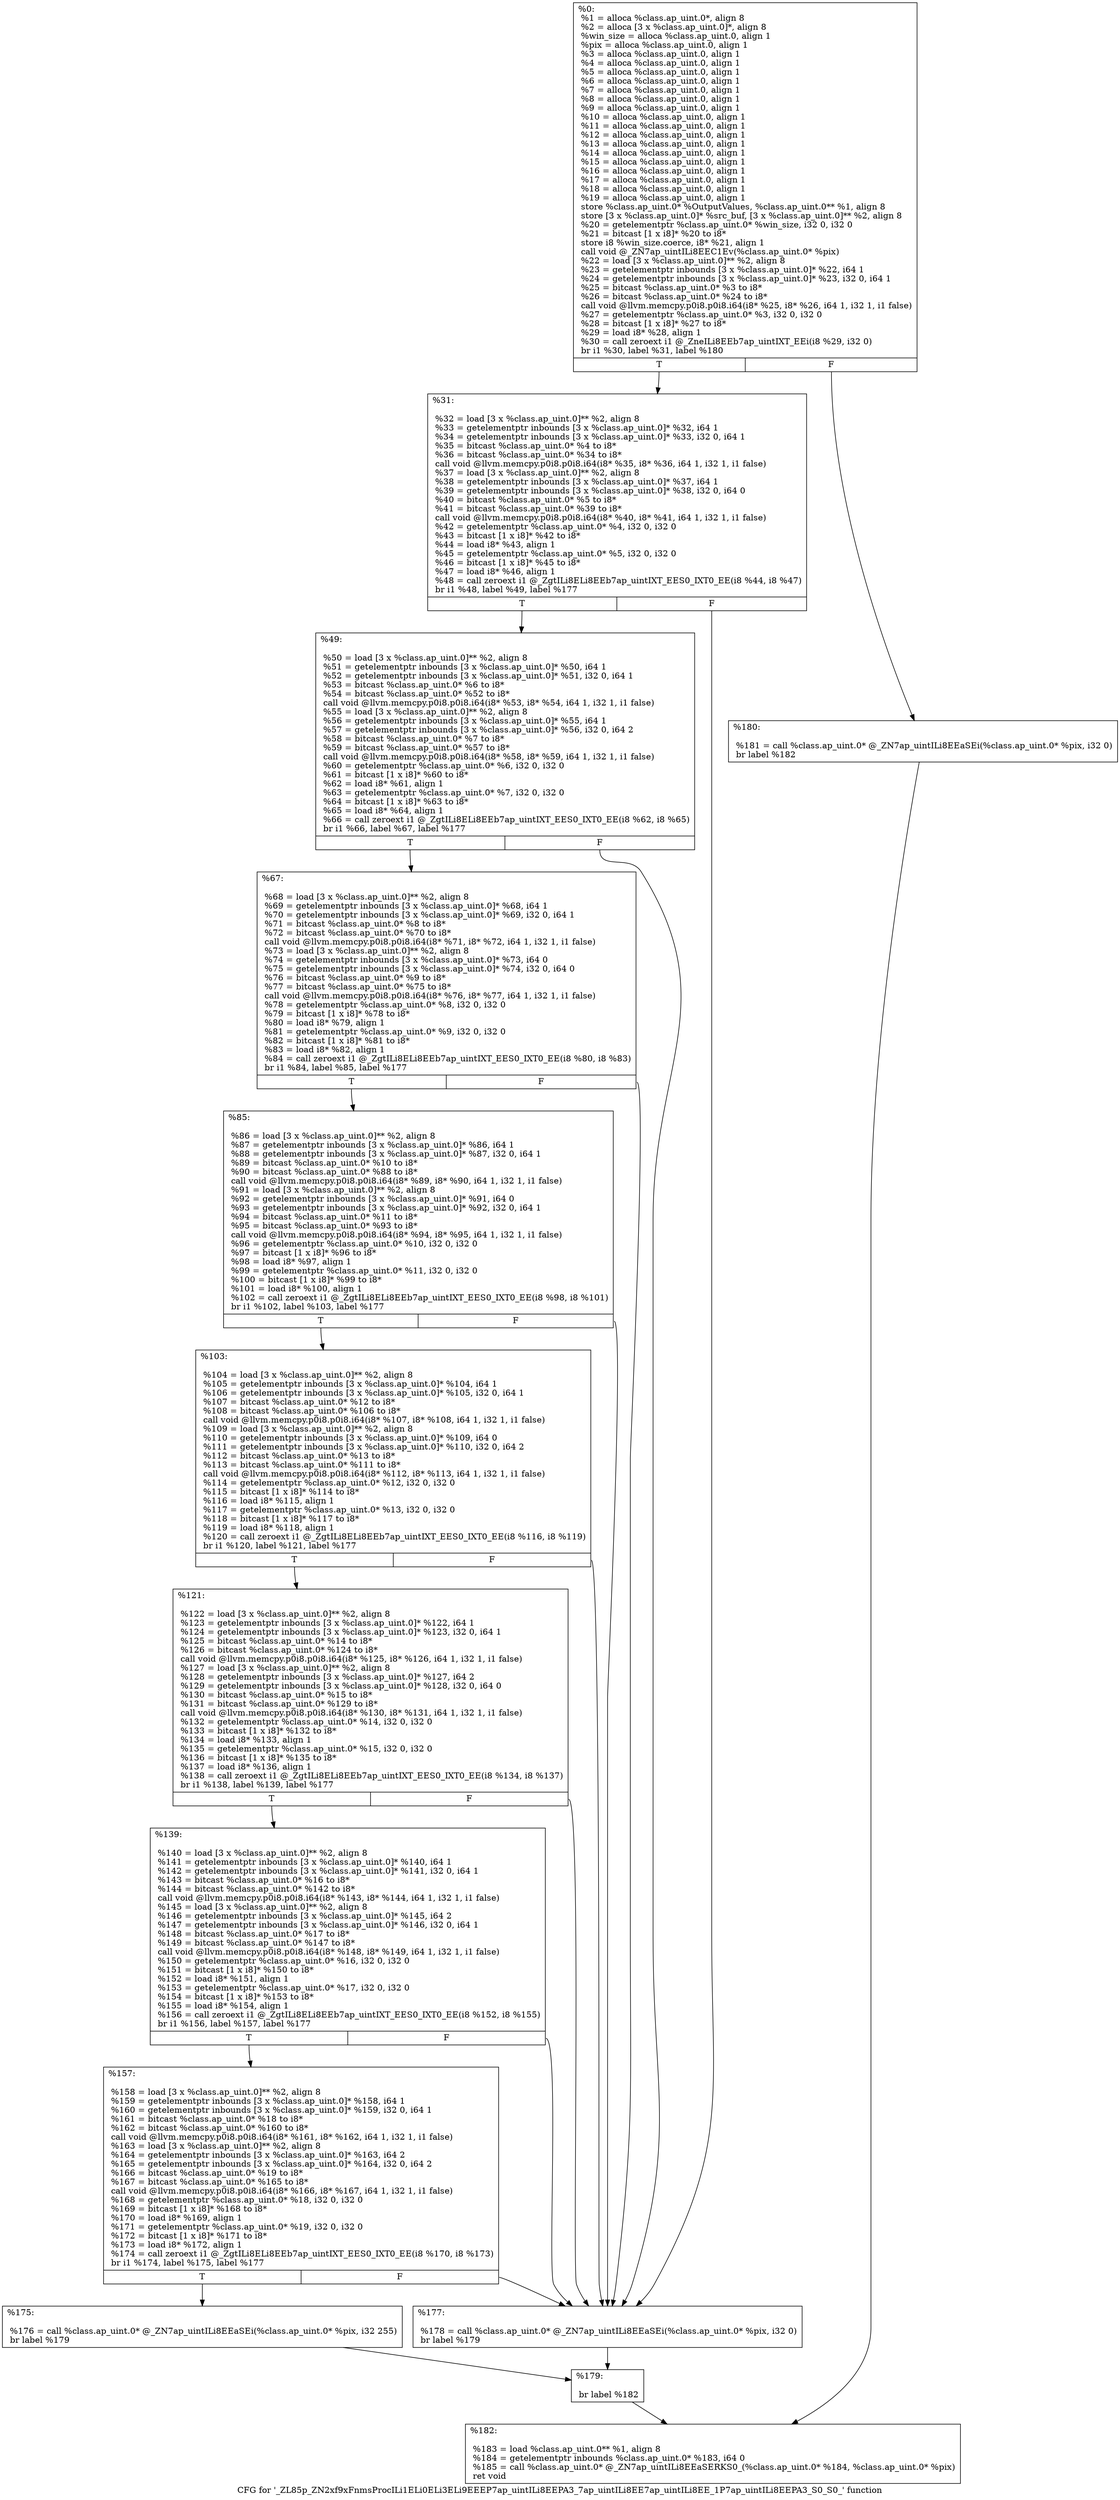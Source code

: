digraph "CFG for '_ZL85p_ZN2xf9xFnmsProcILi1ELi0ELi3ELi9EEEP7ap_uintILi8EEPA3_7ap_uintILi8EE7ap_uintILi8EE_1P7ap_uintILi8EEPA3_S0_S0_' function" {
	label="CFG for '_ZL85p_ZN2xf9xFnmsProcILi1ELi0ELi3ELi9EEEP7ap_uintILi8EEPA3_7ap_uintILi8EE7ap_uintILi8EE_1P7ap_uintILi8EEPA3_S0_S0_' function";

	Node0x2efb030 [shape=record,label="{%0:\l  %1 = alloca %class.ap_uint.0*, align 8\l  %2 = alloca [3 x %class.ap_uint.0]*, align 8\l  %win_size = alloca %class.ap_uint.0, align 1\l  %pix = alloca %class.ap_uint.0, align 1\l  %3 = alloca %class.ap_uint.0, align 1\l  %4 = alloca %class.ap_uint.0, align 1\l  %5 = alloca %class.ap_uint.0, align 1\l  %6 = alloca %class.ap_uint.0, align 1\l  %7 = alloca %class.ap_uint.0, align 1\l  %8 = alloca %class.ap_uint.0, align 1\l  %9 = alloca %class.ap_uint.0, align 1\l  %10 = alloca %class.ap_uint.0, align 1\l  %11 = alloca %class.ap_uint.0, align 1\l  %12 = alloca %class.ap_uint.0, align 1\l  %13 = alloca %class.ap_uint.0, align 1\l  %14 = alloca %class.ap_uint.0, align 1\l  %15 = alloca %class.ap_uint.0, align 1\l  %16 = alloca %class.ap_uint.0, align 1\l  %17 = alloca %class.ap_uint.0, align 1\l  %18 = alloca %class.ap_uint.0, align 1\l  %19 = alloca %class.ap_uint.0, align 1\l  store %class.ap_uint.0* %OutputValues, %class.ap_uint.0** %1, align 8\l  store [3 x %class.ap_uint.0]* %src_buf, [3 x %class.ap_uint.0]** %2, align 8\l  %20 = getelementptr %class.ap_uint.0* %win_size, i32 0, i32 0\l  %21 = bitcast [1 x i8]* %20 to i8*\l  store i8 %win_size.coerce, i8* %21, align 1\l  call void @_ZN7ap_uintILi8EEC1Ev(%class.ap_uint.0* %pix)\l  %22 = load [3 x %class.ap_uint.0]** %2, align 8\l  %23 = getelementptr inbounds [3 x %class.ap_uint.0]* %22, i64 1\l  %24 = getelementptr inbounds [3 x %class.ap_uint.0]* %23, i32 0, i64 1\l  %25 = bitcast %class.ap_uint.0* %3 to i8*\l  %26 = bitcast %class.ap_uint.0* %24 to i8*\l  call void @llvm.memcpy.p0i8.p0i8.i64(i8* %25, i8* %26, i64 1, i32 1, i1 false)\l  %27 = getelementptr %class.ap_uint.0* %3, i32 0, i32 0\l  %28 = bitcast [1 x i8]* %27 to i8*\l  %29 = load i8* %28, align 1\l  %30 = call zeroext i1 @_ZneILi8EEb7ap_uintIXT_EEi(i8 %29, i32 0)\l  br i1 %30, label %31, label %180\l|{<s0>T|<s1>F}}"];
	Node0x2efb030:s0 -> Node0x2efee80;
	Node0x2efb030:s1 -> Node0x2ef9a30;
	Node0x2efee80 [shape=record,label="{%31:\l\l  %32 = load [3 x %class.ap_uint.0]** %2, align 8\l  %33 = getelementptr inbounds [3 x %class.ap_uint.0]* %32, i64 1\l  %34 = getelementptr inbounds [3 x %class.ap_uint.0]* %33, i32 0, i64 1\l  %35 = bitcast %class.ap_uint.0* %4 to i8*\l  %36 = bitcast %class.ap_uint.0* %34 to i8*\l  call void @llvm.memcpy.p0i8.p0i8.i64(i8* %35, i8* %36, i64 1, i32 1, i1 false)\l  %37 = load [3 x %class.ap_uint.0]** %2, align 8\l  %38 = getelementptr inbounds [3 x %class.ap_uint.0]* %37, i64 1\l  %39 = getelementptr inbounds [3 x %class.ap_uint.0]* %38, i32 0, i64 0\l  %40 = bitcast %class.ap_uint.0* %5 to i8*\l  %41 = bitcast %class.ap_uint.0* %39 to i8*\l  call void @llvm.memcpy.p0i8.p0i8.i64(i8* %40, i8* %41, i64 1, i32 1, i1 false)\l  %42 = getelementptr %class.ap_uint.0* %4, i32 0, i32 0\l  %43 = bitcast [1 x i8]* %42 to i8*\l  %44 = load i8* %43, align 1\l  %45 = getelementptr %class.ap_uint.0* %5, i32 0, i32 0\l  %46 = bitcast [1 x i8]* %45 to i8*\l  %47 = load i8* %46, align 1\l  %48 = call zeroext i1 @_ZgtILi8ELi8EEb7ap_uintIXT_EES0_IXT0_EE(i8 %44, i8 %47)\l  br i1 %48, label %49, label %177\l|{<s0>T|<s1>F}}"];
	Node0x2efee80:s0 -> Node0x2f050d0;
	Node0x2efee80:s1 -> Node0x2f05130;
	Node0x2f050d0 [shape=record,label="{%49:\l\l  %50 = load [3 x %class.ap_uint.0]** %2, align 8\l  %51 = getelementptr inbounds [3 x %class.ap_uint.0]* %50, i64 1\l  %52 = getelementptr inbounds [3 x %class.ap_uint.0]* %51, i32 0, i64 1\l  %53 = bitcast %class.ap_uint.0* %6 to i8*\l  %54 = bitcast %class.ap_uint.0* %52 to i8*\l  call void @llvm.memcpy.p0i8.p0i8.i64(i8* %53, i8* %54, i64 1, i32 1, i1 false)\l  %55 = load [3 x %class.ap_uint.0]** %2, align 8\l  %56 = getelementptr inbounds [3 x %class.ap_uint.0]* %55, i64 1\l  %57 = getelementptr inbounds [3 x %class.ap_uint.0]* %56, i32 0, i64 2\l  %58 = bitcast %class.ap_uint.0* %7 to i8*\l  %59 = bitcast %class.ap_uint.0* %57 to i8*\l  call void @llvm.memcpy.p0i8.p0i8.i64(i8* %58, i8* %59, i64 1, i32 1, i1 false)\l  %60 = getelementptr %class.ap_uint.0* %6, i32 0, i32 0\l  %61 = bitcast [1 x i8]* %60 to i8*\l  %62 = load i8* %61, align 1\l  %63 = getelementptr %class.ap_uint.0* %7, i32 0, i32 0\l  %64 = bitcast [1 x i8]* %63 to i8*\l  %65 = load i8* %64, align 1\l  %66 = call zeroext i1 @_ZgtILi8ELi8EEb7ap_uintIXT_EES0_IXT0_EE(i8 %62, i8 %65)\l  br i1 %66, label %67, label %177\l|{<s0>T|<s1>F}}"];
	Node0x2f050d0:s0 -> Node0x2f05e30;
	Node0x2f050d0:s1 -> Node0x2f05130;
	Node0x2f05e30 [shape=record,label="{%67:\l\l  %68 = load [3 x %class.ap_uint.0]** %2, align 8\l  %69 = getelementptr inbounds [3 x %class.ap_uint.0]* %68, i64 1\l  %70 = getelementptr inbounds [3 x %class.ap_uint.0]* %69, i32 0, i64 1\l  %71 = bitcast %class.ap_uint.0* %8 to i8*\l  %72 = bitcast %class.ap_uint.0* %70 to i8*\l  call void @llvm.memcpy.p0i8.p0i8.i64(i8* %71, i8* %72, i64 1, i32 1, i1 false)\l  %73 = load [3 x %class.ap_uint.0]** %2, align 8\l  %74 = getelementptr inbounds [3 x %class.ap_uint.0]* %73, i64 0\l  %75 = getelementptr inbounds [3 x %class.ap_uint.0]* %74, i32 0, i64 0\l  %76 = bitcast %class.ap_uint.0* %9 to i8*\l  %77 = bitcast %class.ap_uint.0* %75 to i8*\l  call void @llvm.memcpy.p0i8.p0i8.i64(i8* %76, i8* %77, i64 1, i32 1, i1 false)\l  %78 = getelementptr %class.ap_uint.0* %8, i32 0, i32 0\l  %79 = bitcast [1 x i8]* %78 to i8*\l  %80 = load i8* %79, align 1\l  %81 = getelementptr %class.ap_uint.0* %9, i32 0, i32 0\l  %82 = bitcast [1 x i8]* %81 to i8*\l  %83 = load i8* %82, align 1\l  %84 = call zeroext i1 @_ZgtILi8ELi8EEb7ap_uintIXT_EES0_IXT0_EE(i8 %80, i8 %83)\l  br i1 %84, label %85, label %177\l|{<s0>T|<s1>F}}"];
	Node0x2f05e30:s0 -> Node0x2f06ad0;
	Node0x2f05e30:s1 -> Node0x2f05130;
	Node0x2f06ad0 [shape=record,label="{%85:\l\l  %86 = load [3 x %class.ap_uint.0]** %2, align 8\l  %87 = getelementptr inbounds [3 x %class.ap_uint.0]* %86, i64 1\l  %88 = getelementptr inbounds [3 x %class.ap_uint.0]* %87, i32 0, i64 1\l  %89 = bitcast %class.ap_uint.0* %10 to i8*\l  %90 = bitcast %class.ap_uint.0* %88 to i8*\l  call void @llvm.memcpy.p0i8.p0i8.i64(i8* %89, i8* %90, i64 1, i32 1, i1 false)\l  %91 = load [3 x %class.ap_uint.0]** %2, align 8\l  %92 = getelementptr inbounds [3 x %class.ap_uint.0]* %91, i64 0\l  %93 = getelementptr inbounds [3 x %class.ap_uint.0]* %92, i32 0, i64 1\l  %94 = bitcast %class.ap_uint.0* %11 to i8*\l  %95 = bitcast %class.ap_uint.0* %93 to i8*\l  call void @llvm.memcpy.p0i8.p0i8.i64(i8* %94, i8* %95, i64 1, i32 1, i1 false)\l  %96 = getelementptr %class.ap_uint.0* %10, i32 0, i32 0\l  %97 = bitcast [1 x i8]* %96 to i8*\l  %98 = load i8* %97, align 1\l  %99 = getelementptr %class.ap_uint.0* %11, i32 0, i32 0\l  %100 = bitcast [1 x i8]* %99 to i8*\l  %101 = load i8* %100, align 1\l  %102 = call zeroext i1 @_ZgtILi8ELi8EEb7ap_uintIXT_EES0_IXT0_EE(i8 %98, i8 %101)\l  br i1 %102, label %103, label %177\l|{<s0>T|<s1>F}}"];
	Node0x2f06ad0:s0 -> Node0x2f07770;
	Node0x2f06ad0:s1 -> Node0x2f05130;
	Node0x2f07770 [shape=record,label="{%103:\l\l  %104 = load [3 x %class.ap_uint.0]** %2, align 8\l  %105 = getelementptr inbounds [3 x %class.ap_uint.0]* %104, i64 1\l  %106 = getelementptr inbounds [3 x %class.ap_uint.0]* %105, i32 0, i64 1\l  %107 = bitcast %class.ap_uint.0* %12 to i8*\l  %108 = bitcast %class.ap_uint.0* %106 to i8*\l  call void @llvm.memcpy.p0i8.p0i8.i64(i8* %107, i8* %108, i64 1, i32 1, i1 false)\l  %109 = load [3 x %class.ap_uint.0]** %2, align 8\l  %110 = getelementptr inbounds [3 x %class.ap_uint.0]* %109, i64 0\l  %111 = getelementptr inbounds [3 x %class.ap_uint.0]* %110, i32 0, i64 2\l  %112 = bitcast %class.ap_uint.0* %13 to i8*\l  %113 = bitcast %class.ap_uint.0* %111 to i8*\l  call void @llvm.memcpy.p0i8.p0i8.i64(i8* %112, i8* %113, i64 1, i32 1, i1 false)\l  %114 = getelementptr %class.ap_uint.0* %12, i32 0, i32 0\l  %115 = bitcast [1 x i8]* %114 to i8*\l  %116 = load i8* %115, align 1\l  %117 = getelementptr %class.ap_uint.0* %13, i32 0, i32 0\l  %118 = bitcast [1 x i8]* %117 to i8*\l  %119 = load i8* %118, align 1\l  %120 = call zeroext i1 @_ZgtILi8ELi8EEb7ap_uintIXT_EES0_IXT0_EE(i8 %116, i8 %119)\l  br i1 %120, label %121, label %177\l|{<s0>T|<s1>F}}"];
	Node0x2f07770:s0 -> Node0x2f08410;
	Node0x2f07770:s1 -> Node0x2f05130;
	Node0x2f08410 [shape=record,label="{%121:\l\l  %122 = load [3 x %class.ap_uint.0]** %2, align 8\l  %123 = getelementptr inbounds [3 x %class.ap_uint.0]* %122, i64 1\l  %124 = getelementptr inbounds [3 x %class.ap_uint.0]* %123, i32 0, i64 1\l  %125 = bitcast %class.ap_uint.0* %14 to i8*\l  %126 = bitcast %class.ap_uint.0* %124 to i8*\l  call void @llvm.memcpy.p0i8.p0i8.i64(i8* %125, i8* %126, i64 1, i32 1, i1 false)\l  %127 = load [3 x %class.ap_uint.0]** %2, align 8\l  %128 = getelementptr inbounds [3 x %class.ap_uint.0]* %127, i64 2\l  %129 = getelementptr inbounds [3 x %class.ap_uint.0]* %128, i32 0, i64 0\l  %130 = bitcast %class.ap_uint.0* %15 to i8*\l  %131 = bitcast %class.ap_uint.0* %129 to i8*\l  call void @llvm.memcpy.p0i8.p0i8.i64(i8* %130, i8* %131, i64 1, i32 1, i1 false)\l  %132 = getelementptr %class.ap_uint.0* %14, i32 0, i32 0\l  %133 = bitcast [1 x i8]* %132 to i8*\l  %134 = load i8* %133, align 1\l  %135 = getelementptr %class.ap_uint.0* %15, i32 0, i32 0\l  %136 = bitcast [1 x i8]* %135 to i8*\l  %137 = load i8* %136, align 1\l  %138 = call zeroext i1 @_ZgtILi8ELi8EEb7ap_uintIXT_EES0_IXT0_EE(i8 %134, i8 %137)\l  br i1 %138, label %139, label %177\l|{<s0>T|<s1>F}}"];
	Node0x2f08410:s0 -> Node0x2f098c0;
	Node0x2f08410:s1 -> Node0x2f05130;
	Node0x2f098c0 [shape=record,label="{%139:\l\l  %140 = load [3 x %class.ap_uint.0]** %2, align 8\l  %141 = getelementptr inbounds [3 x %class.ap_uint.0]* %140, i64 1\l  %142 = getelementptr inbounds [3 x %class.ap_uint.0]* %141, i32 0, i64 1\l  %143 = bitcast %class.ap_uint.0* %16 to i8*\l  %144 = bitcast %class.ap_uint.0* %142 to i8*\l  call void @llvm.memcpy.p0i8.p0i8.i64(i8* %143, i8* %144, i64 1, i32 1, i1 false)\l  %145 = load [3 x %class.ap_uint.0]** %2, align 8\l  %146 = getelementptr inbounds [3 x %class.ap_uint.0]* %145, i64 2\l  %147 = getelementptr inbounds [3 x %class.ap_uint.0]* %146, i32 0, i64 1\l  %148 = bitcast %class.ap_uint.0* %17 to i8*\l  %149 = bitcast %class.ap_uint.0* %147 to i8*\l  call void @llvm.memcpy.p0i8.p0i8.i64(i8* %148, i8* %149, i64 1, i32 1, i1 false)\l  %150 = getelementptr %class.ap_uint.0* %16, i32 0, i32 0\l  %151 = bitcast [1 x i8]* %150 to i8*\l  %152 = load i8* %151, align 1\l  %153 = getelementptr %class.ap_uint.0* %17, i32 0, i32 0\l  %154 = bitcast [1 x i8]* %153 to i8*\l  %155 = load i8* %154, align 1\l  %156 = call zeroext i1 @_ZgtILi8ELi8EEb7ap_uintIXT_EES0_IXT0_EE(i8 %152, i8 %155)\l  br i1 %156, label %157, label %177\l|{<s0>T|<s1>F}}"];
	Node0x2f098c0:s0 -> Node0x2f0a560;
	Node0x2f098c0:s1 -> Node0x2f05130;
	Node0x2f0a560 [shape=record,label="{%157:\l\l  %158 = load [3 x %class.ap_uint.0]** %2, align 8\l  %159 = getelementptr inbounds [3 x %class.ap_uint.0]* %158, i64 1\l  %160 = getelementptr inbounds [3 x %class.ap_uint.0]* %159, i32 0, i64 1\l  %161 = bitcast %class.ap_uint.0* %18 to i8*\l  %162 = bitcast %class.ap_uint.0* %160 to i8*\l  call void @llvm.memcpy.p0i8.p0i8.i64(i8* %161, i8* %162, i64 1, i32 1, i1 false)\l  %163 = load [3 x %class.ap_uint.0]** %2, align 8\l  %164 = getelementptr inbounds [3 x %class.ap_uint.0]* %163, i64 2\l  %165 = getelementptr inbounds [3 x %class.ap_uint.0]* %164, i32 0, i64 2\l  %166 = bitcast %class.ap_uint.0* %19 to i8*\l  %167 = bitcast %class.ap_uint.0* %165 to i8*\l  call void @llvm.memcpy.p0i8.p0i8.i64(i8* %166, i8* %167, i64 1, i32 1, i1 false)\l  %168 = getelementptr %class.ap_uint.0* %18, i32 0, i32 0\l  %169 = bitcast [1 x i8]* %168 to i8*\l  %170 = load i8* %169, align 1\l  %171 = getelementptr %class.ap_uint.0* %19, i32 0, i32 0\l  %172 = bitcast [1 x i8]* %171 to i8*\l  %173 = load i8* %172, align 1\l  %174 = call zeroext i1 @_ZgtILi8ELi8EEb7ap_uintIXT_EES0_IXT0_EE(i8 %170, i8 %173)\l  br i1 %174, label %175, label %177\l|{<s0>T|<s1>F}}"];
	Node0x2f0a560:s0 -> Node0x2f0b200;
	Node0x2f0a560:s1 -> Node0x2f05130;
	Node0x2f0b200 [shape=record,label="{%175:\l\l  %176 = call %class.ap_uint.0* @_ZN7ap_uintILi8EEaSEi(%class.ap_uint.0* %pix, i32 255)\l  br label %179\l}"];
	Node0x2f0b200 -> Node0x2f05d20;
	Node0x2f05130 [shape=record,label="{%177:\l\l  %178 = call %class.ap_uint.0* @_ZN7ap_uintILi8EEaSEi(%class.ap_uint.0* %pix, i32 0)\l  br label %179\l}"];
	Node0x2f05130 -> Node0x2f05d20;
	Node0x2f05d20 [shape=record,label="{%179:\l\l  br label %182\l}"];
	Node0x2f05d20 -> Node0x2f0b570;
	Node0x2ef9a30 [shape=record,label="{%180:\l\l  %181 = call %class.ap_uint.0* @_ZN7ap_uintILi8EEaSEi(%class.ap_uint.0* %pix, i32 0)\l  br label %182\l}"];
	Node0x2ef9a30 -> Node0x2f0b570;
	Node0x2f0b570 [shape=record,label="{%182:\l\l  %183 = load %class.ap_uint.0** %1, align 8\l  %184 = getelementptr inbounds %class.ap_uint.0* %183, i64 0\l  %185 = call %class.ap_uint.0* @_ZN7ap_uintILi8EEaSERKS0_(%class.ap_uint.0* %184, %class.ap_uint.0* %pix)\l  ret void\l}"];
}
